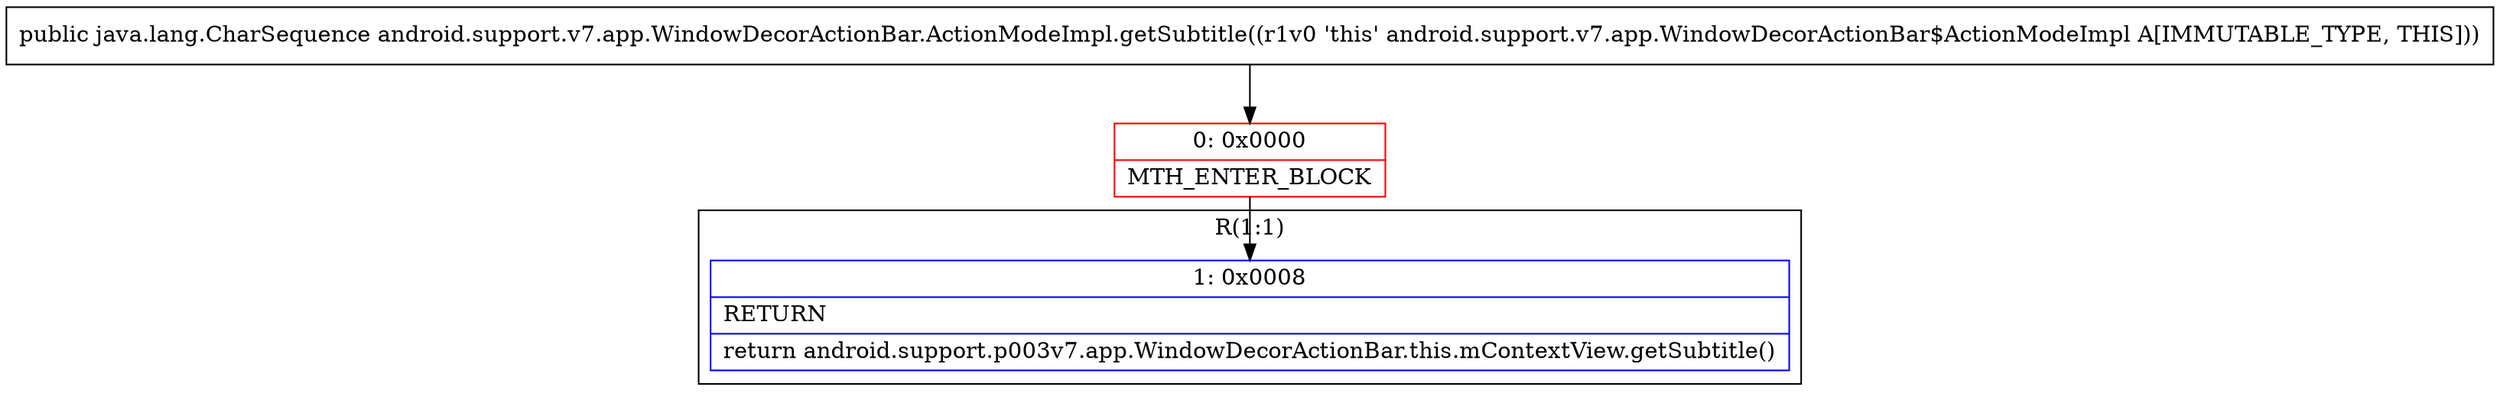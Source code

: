 digraph "CFG forandroid.support.v7.app.WindowDecorActionBar.ActionModeImpl.getSubtitle()Ljava\/lang\/CharSequence;" {
subgraph cluster_Region_241710492 {
label = "R(1:1)";
node [shape=record,color=blue];
Node_1 [shape=record,label="{1\:\ 0x0008|RETURN\l|return android.support.p003v7.app.WindowDecorActionBar.this.mContextView.getSubtitle()\l}"];
}
Node_0 [shape=record,color=red,label="{0\:\ 0x0000|MTH_ENTER_BLOCK\l}"];
MethodNode[shape=record,label="{public java.lang.CharSequence android.support.v7.app.WindowDecorActionBar.ActionModeImpl.getSubtitle((r1v0 'this' android.support.v7.app.WindowDecorActionBar$ActionModeImpl A[IMMUTABLE_TYPE, THIS])) }"];
MethodNode -> Node_0;
Node_0 -> Node_1;
}

